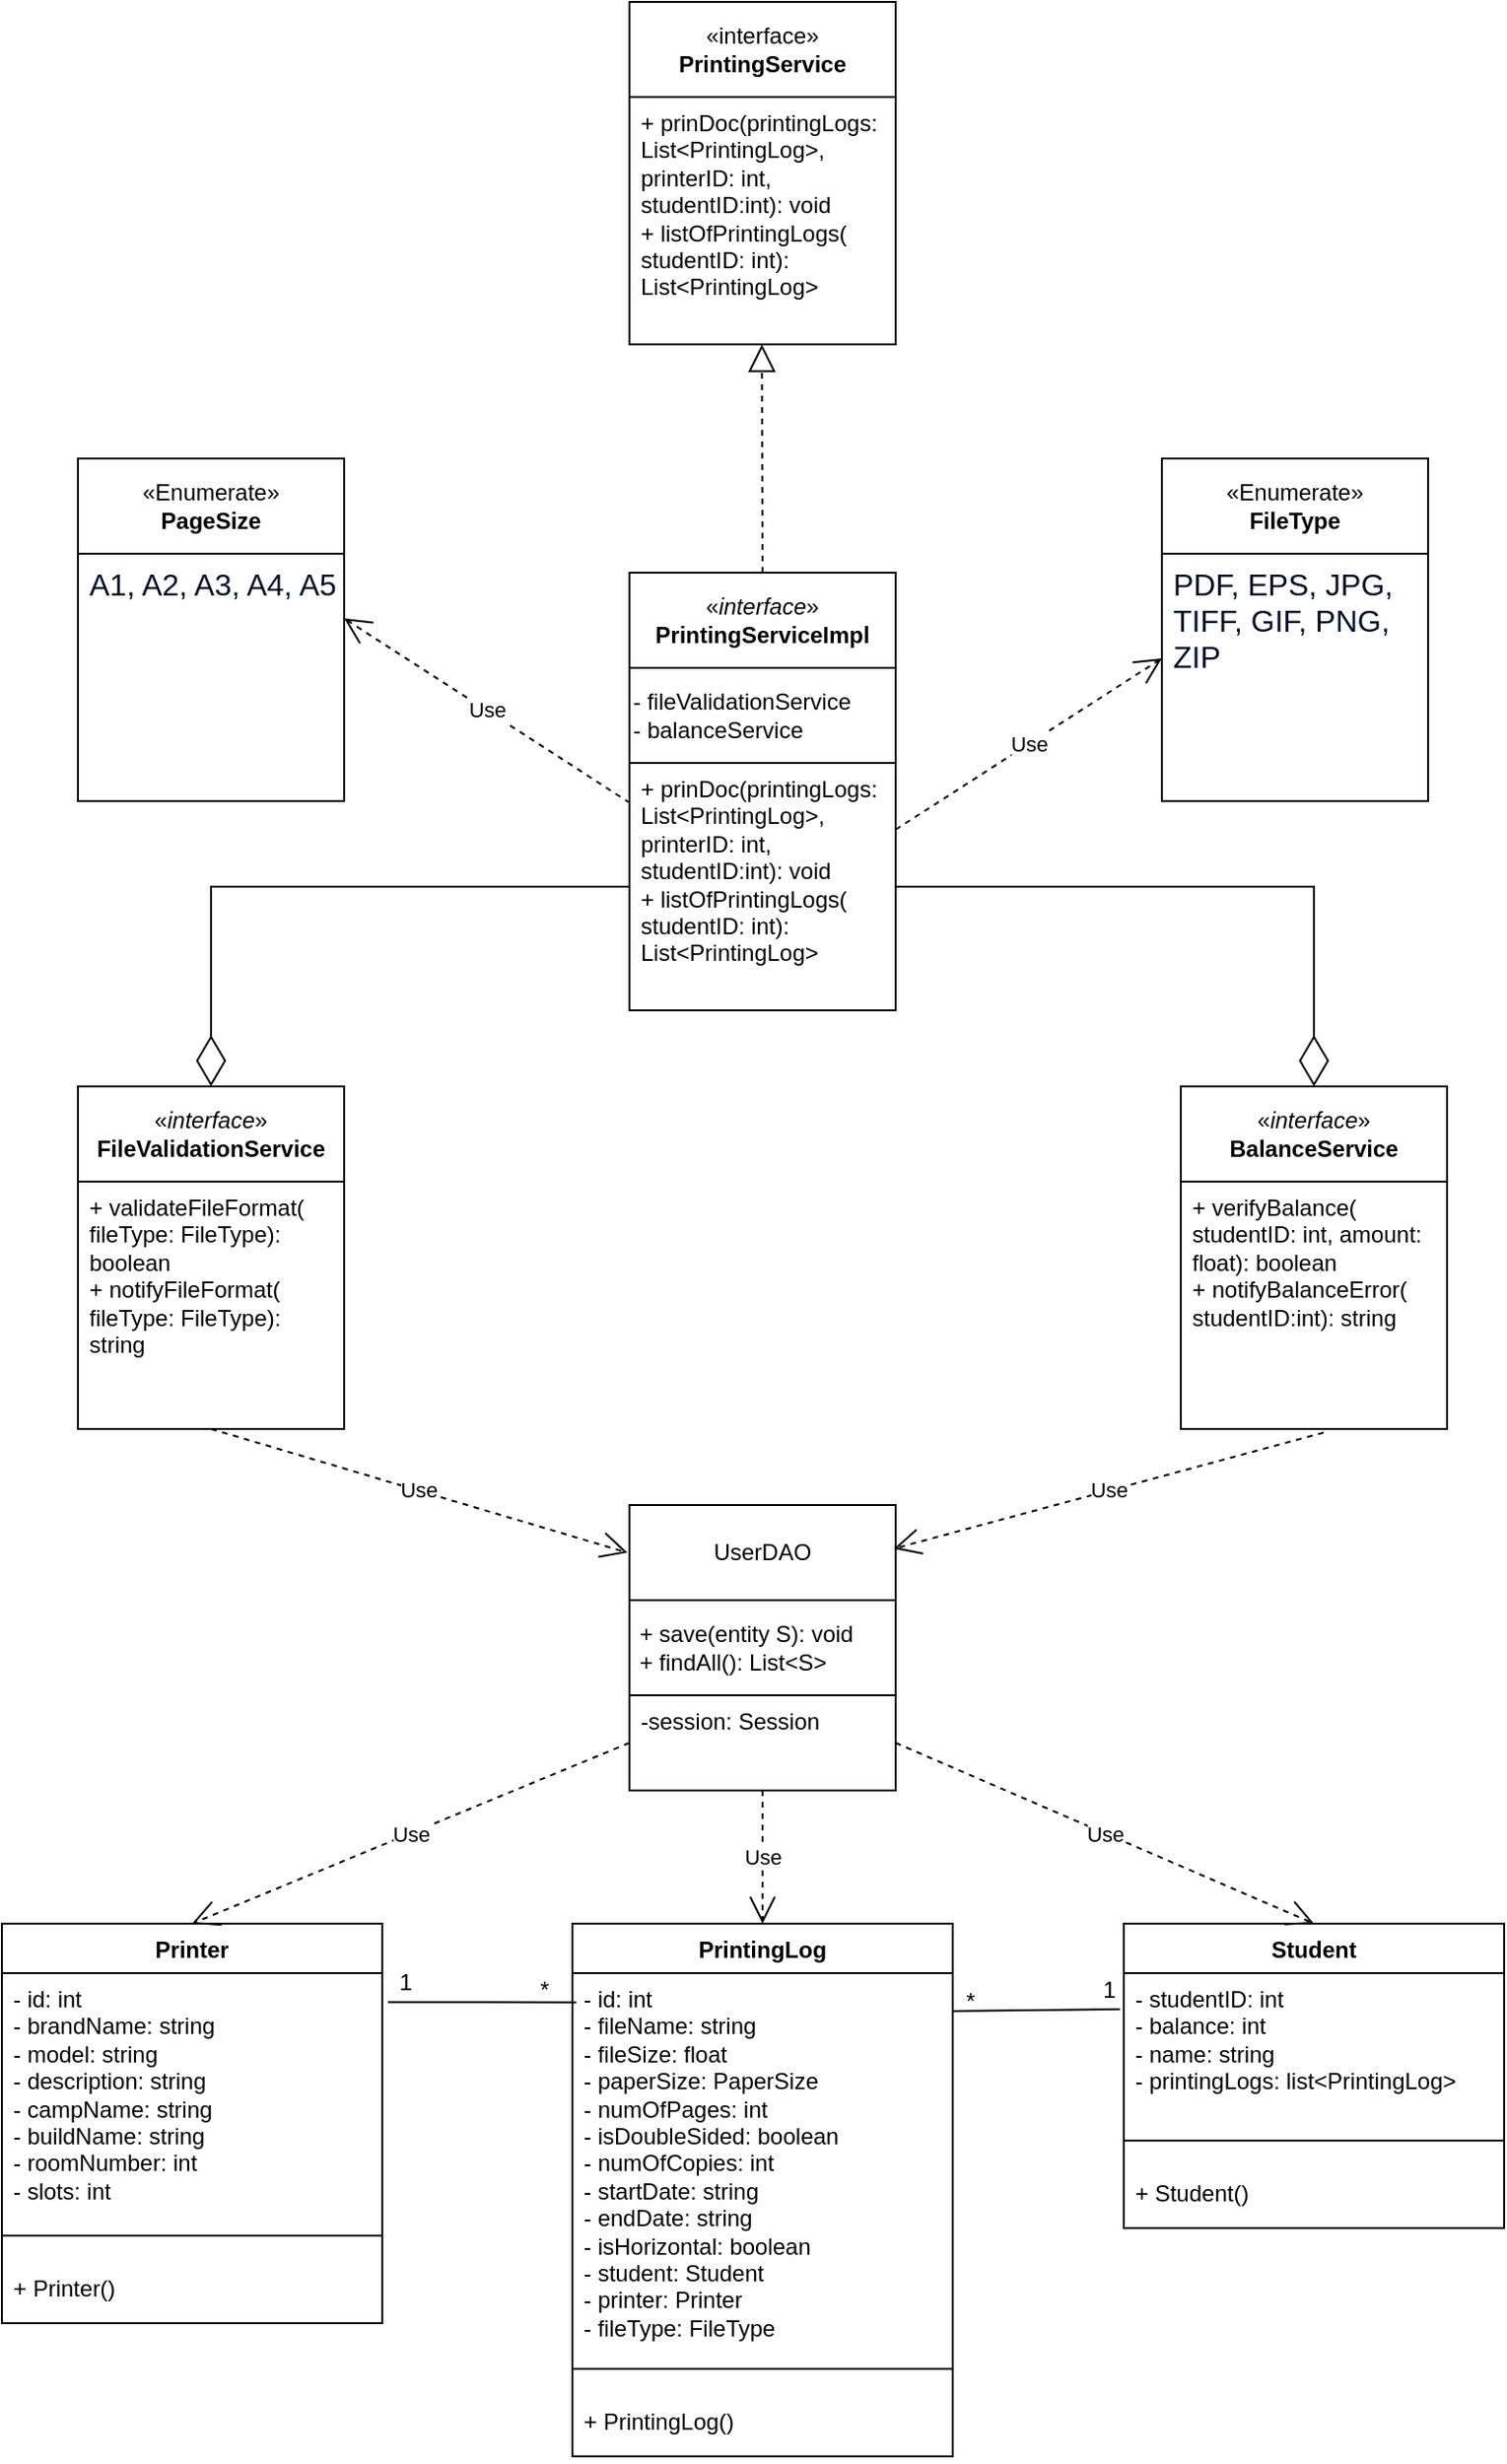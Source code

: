 <mxfile version="24.7.17">
  <diagram id="vDw3GZuYYyZ-ynexIAmI" name="Page-9">
    <mxGraphModel dx="2358" dy="1725" grid="1" gridSize="10" guides="1" tooltips="1" connect="1" arrows="1" fold="1" page="1" pageScale="1" pageWidth="850" pageHeight="1100" math="0" shadow="0">
      <root>
        <mxCell id="0" />
        <mxCell id="1" parent="0" />
        <mxCell id="O3zwm8_kzTkUwn5zVzkj-1" value="Student" style="swimlane;fontStyle=1;align=center;verticalAlign=top;childLayout=stackLayout;horizontal=1;startSize=26;horizontalStack=0;resizeParent=1;resizeParentMax=0;resizeLast=0;collapsible=1;marginBottom=0;whiteSpace=wrap;html=1;" parent="1" vertex="1">
          <mxGeometry x="280" y="790" width="200" height="160" as="geometry" />
        </mxCell>
        <mxCell id="O3zwm8_kzTkUwn5zVzkj-2" value="- studentID: int&lt;div&gt;- balance: int&lt;/div&gt;&lt;div&gt;- name: string&lt;/div&gt;&lt;div&gt;- printingLogs: list&amp;lt;PrintingLog&amp;gt;&lt;/div&gt;" style="text;strokeColor=none;fillColor=none;align=left;verticalAlign=top;spacingLeft=4;spacingRight=4;overflow=hidden;rotatable=0;points=[[0,0.5],[1,0.5]];portConstraint=eastwest;whiteSpace=wrap;html=1;" parent="O3zwm8_kzTkUwn5zVzkj-1" vertex="1">
          <mxGeometry y="26" width="200" height="74" as="geometry" />
        </mxCell>
        <mxCell id="O3zwm8_kzTkUwn5zVzkj-3" value="" style="line;strokeWidth=1;fillColor=none;align=left;verticalAlign=middle;spacingTop=-1;spacingLeft=3;spacingRight=3;rotatable=0;labelPosition=right;points=[];portConstraint=eastwest;strokeColor=inherit;" parent="O3zwm8_kzTkUwn5zVzkj-1" vertex="1">
          <mxGeometry y="100" width="200" height="28" as="geometry" />
        </mxCell>
        <mxCell id="O3zwm8_kzTkUwn5zVzkj-4" value="+ Student()" style="text;strokeColor=none;fillColor=none;align=left;verticalAlign=top;spacingLeft=4;spacingRight=4;overflow=hidden;rotatable=0;points=[[0,0.5],[1,0.5]];portConstraint=eastwest;whiteSpace=wrap;html=1;" parent="O3zwm8_kzTkUwn5zVzkj-1" vertex="1">
          <mxGeometry y="128" width="200" height="32" as="geometry" />
        </mxCell>
        <mxCell id="O3zwm8_kzTkUwn5zVzkj-5" value="PrintingLog" style="swimlane;fontStyle=1;align=center;verticalAlign=top;childLayout=stackLayout;horizontal=1;startSize=26;horizontalStack=0;resizeParent=1;resizeParentMax=0;resizeLast=0;collapsible=1;marginBottom=0;whiteSpace=wrap;html=1;" parent="1" vertex="1">
          <mxGeometry x="-10" y="790" width="200" height="280" as="geometry" />
        </mxCell>
        <mxCell id="O3zwm8_kzTkUwn5zVzkj-6" value="- id: int&lt;div&gt;- fileName: string&lt;/div&gt;&lt;div&gt;- fileSize: float&lt;/div&gt;&lt;div&gt;- paperSize: PaperSize&lt;/div&gt;&lt;div&gt;- numOfPages: int&lt;/div&gt;&lt;div&gt;- isDoubleSided: boolean&lt;br&gt;&lt;/div&gt;&lt;div&gt;- numOfCopies: int&lt;/div&gt;&lt;div&gt;- startDate: string&lt;/div&gt;&lt;div&gt;- endDate: string&lt;/div&gt;&lt;div&gt;- isHorizontal: boolean&lt;/div&gt;&lt;div&gt;- student: Student&lt;/div&gt;&lt;div&gt;- printer: Printer&lt;/div&gt;&lt;div&gt;- fileType: FileType&lt;/div&gt;" style="text;strokeColor=none;fillColor=none;align=left;verticalAlign=top;spacingLeft=4;spacingRight=4;overflow=hidden;rotatable=0;points=[[0,0.5],[1,0.5]];portConstraint=eastwest;whiteSpace=wrap;html=1;" parent="O3zwm8_kzTkUwn5zVzkj-5" vertex="1">
          <mxGeometry y="26" width="200" height="194" as="geometry" />
        </mxCell>
        <mxCell id="O3zwm8_kzTkUwn5zVzkj-7" value="" style="line;strokeWidth=1;fillColor=none;align=left;verticalAlign=middle;spacingTop=-1;spacingLeft=3;spacingRight=3;rotatable=0;labelPosition=right;points=[];portConstraint=eastwest;strokeColor=inherit;" parent="O3zwm8_kzTkUwn5zVzkj-5" vertex="1">
          <mxGeometry y="220" width="200" height="28" as="geometry" />
        </mxCell>
        <mxCell id="O3zwm8_kzTkUwn5zVzkj-8" value="+ PrintingLog()" style="text;strokeColor=none;fillColor=none;align=left;verticalAlign=top;spacingLeft=4;spacingRight=4;overflow=hidden;rotatable=0;points=[[0,0.5],[1,0.5]];portConstraint=eastwest;whiteSpace=wrap;html=1;" parent="O3zwm8_kzTkUwn5zVzkj-5" vertex="1">
          <mxGeometry y="248" width="200" height="32" as="geometry" />
        </mxCell>
        <mxCell id="O3zwm8_kzTkUwn5zVzkj-9" value="Printer" style="swimlane;fontStyle=1;align=center;verticalAlign=top;childLayout=stackLayout;horizontal=1;startSize=26;horizontalStack=0;resizeParent=1;resizeParentMax=0;resizeLast=0;collapsible=1;marginBottom=0;whiteSpace=wrap;html=1;" parent="1" vertex="1">
          <mxGeometry x="-310" y="790" width="200" height="210" as="geometry" />
        </mxCell>
        <mxCell id="O3zwm8_kzTkUwn5zVzkj-10" value="- id: int&lt;div&gt;- brandName: string&lt;/div&gt;&lt;div&gt;&lt;span style=&quot;background-color: initial;&quot;&gt;- model: string&lt;/span&gt;&lt;/div&gt;&lt;div&gt;- description: string&lt;/div&gt;&lt;div&gt;- campName: string&lt;/div&gt;&lt;div&gt;- buildName: string&lt;/div&gt;&lt;div&gt;- roomNumber: int&lt;/div&gt;&lt;div&gt;- slots: int&lt;/div&gt;" style="text;strokeColor=none;fillColor=none;align=left;verticalAlign=top;spacingLeft=4;spacingRight=4;overflow=hidden;rotatable=0;points=[[0,0.5],[1,0.5]];portConstraint=eastwest;whiteSpace=wrap;html=1;" parent="O3zwm8_kzTkUwn5zVzkj-9" vertex="1">
          <mxGeometry y="26" width="200" height="124" as="geometry" />
        </mxCell>
        <mxCell id="O3zwm8_kzTkUwn5zVzkj-11" value="" style="line;strokeWidth=1;fillColor=none;align=left;verticalAlign=middle;spacingTop=-1;spacingLeft=3;spacingRight=3;rotatable=0;labelPosition=right;points=[];portConstraint=eastwest;strokeColor=inherit;" parent="O3zwm8_kzTkUwn5zVzkj-9" vertex="1">
          <mxGeometry y="150" width="200" height="28" as="geometry" />
        </mxCell>
        <mxCell id="O3zwm8_kzTkUwn5zVzkj-12" value="+ Printer()" style="text;strokeColor=none;fillColor=none;align=left;verticalAlign=top;spacingLeft=4;spacingRight=4;overflow=hidden;rotatable=0;points=[[0,0.5],[1,0.5]];portConstraint=eastwest;whiteSpace=wrap;html=1;" parent="O3zwm8_kzTkUwn5zVzkj-9" vertex="1">
          <mxGeometry y="178" width="200" height="32" as="geometry" />
        </mxCell>
        <mxCell id="FLDLXC8c2ofxVLkmpWlf-1" value="" style="endArrow=none;html=1;rounded=0;entryX=0.01;entryY=0.079;entryDx=0;entryDy=0;entryPerimeter=0;exitX=1.015;exitY=0.123;exitDx=0;exitDy=0;exitPerimeter=0;" parent="1" source="O3zwm8_kzTkUwn5zVzkj-10" target="O3zwm8_kzTkUwn5zVzkj-6" edge="1">
          <mxGeometry width="50" height="50" relative="1" as="geometry">
            <mxPoint x="-370" y="1120" as="sourcePoint" />
            <mxPoint x="-320" y="1070" as="targetPoint" />
          </mxGeometry>
        </mxCell>
        <mxCell id="FLDLXC8c2ofxVLkmpWlf-3" value="*" style="text;html=1;align=center;verticalAlign=middle;resizable=0;points=[];autosize=1;strokeColor=none;fillColor=none;" parent="1" vertex="1">
          <mxGeometry x="-40" y="810" width="30" height="30" as="geometry" />
        </mxCell>
        <mxCell id="FLDLXC8c2ofxVLkmpWlf-4" value="1" style="text;html=1;align=center;verticalAlign=middle;resizable=0;points=[];autosize=1;strokeColor=none;fillColor=none;" parent="1" vertex="1">
          <mxGeometry x="-113" y="806" width="30" height="30" as="geometry" />
        </mxCell>
        <mxCell id="FLDLXC8c2ofxVLkmpWlf-5" value="" style="endArrow=none;html=1;rounded=0;exitX=1.015;exitY=0.123;exitDx=0;exitDy=0;exitPerimeter=0;" parent="1" edge="1">
          <mxGeometry width="50" height="50" relative="1" as="geometry">
            <mxPoint x="190" y="836" as="sourcePoint" />
            <mxPoint x="278" y="835" as="targetPoint" />
          </mxGeometry>
        </mxCell>
        <mxCell id="FLDLXC8c2ofxVLkmpWlf-6" value="*" style="text;html=1;align=center;verticalAlign=middle;resizable=0;points=[];autosize=1;strokeColor=none;fillColor=none;" parent="1" vertex="1">
          <mxGeometry x="184" y="816" width="30" height="30" as="geometry" />
        </mxCell>
        <mxCell id="FLDLXC8c2ofxVLkmpWlf-7" value="1" style="text;html=1;align=center;verticalAlign=middle;resizable=0;points=[];autosize=1;strokeColor=none;fillColor=none;" parent="1" vertex="1">
          <mxGeometry x="257" y="810" width="30" height="30" as="geometry" />
        </mxCell>
        <mxCell id="FLDLXC8c2ofxVLkmpWlf-13" value="«interface»&lt;br&gt;&lt;b&gt;PrintingService&lt;/b&gt;" style="swimlane;fontStyle=0;childLayout=stackLayout;horizontal=1;startSize=50;fillColor=none;horizontalStack=0;resizeParent=1;resizeParentMax=0;resizeLast=0;collapsible=1;marginBottom=0;whiteSpace=wrap;html=1;" parent="1" vertex="1">
          <mxGeometry x="20" y="-220" width="140" height="180" as="geometry" />
        </mxCell>
        <mxCell id="FLDLXC8c2ofxVLkmpWlf-14" value="+ prinDoc(printingLogs:&lt;div&gt;List&amp;lt;PrintingLog&amp;gt;, printerID: int, studentID:int): void&lt;/div&gt;&lt;div&gt;+ listOfPrintingLogs(&lt;/div&gt;&lt;div&gt;studentID: int): List&amp;lt;PrintingLog&amp;gt;&lt;/div&gt;" style="text;strokeColor=none;fillColor=none;align=left;verticalAlign=top;spacingLeft=4;spacingRight=4;overflow=hidden;rotatable=0;points=[[0,0.5],[1,0.5]];portConstraint=eastwest;whiteSpace=wrap;html=1;" parent="FLDLXC8c2ofxVLkmpWlf-13" vertex="1">
          <mxGeometry y="50" width="140" height="130" as="geometry" />
        </mxCell>
        <mxCell id="FLDLXC8c2ofxVLkmpWlf-17" value="" style="endArrow=block;dashed=1;endFill=0;endSize=12;html=1;rounded=0;exitX=0.5;exitY=0;exitDx=0;exitDy=0;" parent="1" source="FLDLXC8c2ofxVLkmpWlf-18" edge="1">
          <mxGeometry width="160" relative="1" as="geometry">
            <mxPoint x="89.66" y="70" as="sourcePoint" />
            <mxPoint x="89.66" y="-40" as="targetPoint" />
          </mxGeometry>
        </mxCell>
        <mxCell id="FLDLXC8c2ofxVLkmpWlf-18" value="«&lt;i&gt;interface&lt;/i&gt;»&lt;br&gt;&lt;b&gt;PrintingServiceImpl&lt;/b&gt;" style="swimlane;fontStyle=0;childLayout=stackLayout;horizontal=1;startSize=50;fillColor=none;horizontalStack=0;resizeParent=1;resizeParentMax=0;resizeLast=0;collapsible=1;marginBottom=0;whiteSpace=wrap;html=1;" parent="1" vertex="1">
          <mxGeometry x="20" y="80" width="140" height="230" as="geometry" />
        </mxCell>
        <mxCell id="IyWA2aXjiLLQtU1UvueA-35" value="&lt;span style=&quot;&quot;&gt;- fileValidationService&lt;/span&gt;&lt;div style=&quot;&quot;&gt;- balanceService&lt;/div&gt;" style="html=1;whiteSpace=wrap;align=left;" parent="FLDLXC8c2ofxVLkmpWlf-18" vertex="1">
          <mxGeometry y="50" width="140" height="50" as="geometry" />
        </mxCell>
        <mxCell id="FLDLXC8c2ofxVLkmpWlf-20" value="+ prinDoc(printingLogs:&lt;div&gt;List&amp;lt;PrintingLog&amp;gt;, printerID: int, studentID:int): void&lt;/div&gt;&lt;div&gt;+ listOfPrintingLogs(&lt;/div&gt;&lt;div&gt;studentID: int): List&amp;lt;PrintingLog&amp;gt;&lt;/div&gt;" style="text;strokeColor=none;fillColor=none;align=left;verticalAlign=top;spacingLeft=4;spacingRight=4;overflow=hidden;rotatable=0;points=[[0,0.5],[1,0.5]];portConstraint=eastwest;whiteSpace=wrap;html=1;" parent="FLDLXC8c2ofxVLkmpWlf-18" vertex="1">
          <mxGeometry y="100" width="140" height="130" as="geometry" />
        </mxCell>
        <mxCell id="IyWA2aXjiLLQtU1UvueA-4" value="«&lt;i&gt;interface&lt;/i&gt;»&lt;br&gt;&lt;b&gt;BalanceService&lt;/b&gt;" style="swimlane;fontStyle=0;childLayout=stackLayout;horizontal=1;startSize=50;fillColor=none;horizontalStack=0;resizeParent=1;resizeParentMax=0;resizeLast=0;collapsible=1;marginBottom=0;whiteSpace=wrap;html=1;" parent="1" vertex="1">
          <mxGeometry x="310" y="350" width="140" height="180" as="geometry" />
        </mxCell>
        <mxCell id="IyWA2aXjiLLQtU1UvueA-6" value="+ verifyBalance(&lt;div&gt;studentID: int, amount: float): boolean&lt;/div&gt;&lt;div&gt;+ notifyBalanceError(&lt;/div&gt;&lt;div&gt;studentID:int): string&lt;/div&gt;" style="text;strokeColor=none;fillColor=none;align=left;verticalAlign=top;spacingLeft=4;spacingRight=4;overflow=hidden;rotatable=0;points=[[0,0.5],[1,0.5]];portConstraint=eastwest;whiteSpace=wrap;html=1;" parent="IyWA2aXjiLLQtU1UvueA-4" vertex="1">
          <mxGeometry y="50" width="140" height="130" as="geometry" />
        </mxCell>
        <mxCell id="IyWA2aXjiLLQtU1UvueA-7" value="«&lt;i&gt;interface&lt;/i&gt;»&lt;br&gt;&lt;b&gt;FileValidationService&lt;/b&gt;" style="swimlane;fontStyle=0;childLayout=stackLayout;horizontal=1;startSize=50;fillColor=none;horizontalStack=0;resizeParent=1;resizeParentMax=0;resizeLast=0;collapsible=1;marginBottom=0;whiteSpace=wrap;html=1;" parent="1" vertex="1">
          <mxGeometry x="-270" y="350" width="140" height="180" as="geometry" />
        </mxCell>
        <mxCell id="IyWA2aXjiLLQtU1UvueA-9" value="+ validateFileFormat(&lt;div&gt;fileType: FileType): boolean&lt;/div&gt;&lt;div&gt;+ notifyFileFormat( fileType: FileType): string&lt;/div&gt;" style="text;strokeColor=none;fillColor=none;align=left;verticalAlign=top;spacingLeft=4;spacingRight=4;overflow=hidden;rotatable=0;points=[[0,0.5],[1,0.5]];portConstraint=eastwest;whiteSpace=wrap;html=1;" parent="IyWA2aXjiLLQtU1UvueA-7" vertex="1">
          <mxGeometry y="50" width="140" height="130" as="geometry" />
        </mxCell>
        <mxCell id="IyWA2aXjiLLQtU1UvueA-10" value="«Enumerate»&lt;br&gt;&lt;b&gt;FileType&lt;/b&gt;" style="swimlane;fontStyle=0;childLayout=stackLayout;horizontal=1;startSize=50;fillColor=none;horizontalStack=0;resizeParent=1;resizeParentMax=0;resizeLast=0;collapsible=1;marginBottom=0;whiteSpace=wrap;html=1;" parent="1" vertex="1">
          <mxGeometry x="300" y="20" width="140" height="180" as="geometry" />
        </mxCell>
        <mxCell id="IyWA2aXjiLLQtU1UvueA-11" value="&lt;span style=&quot;color: rgb(4, 12, 40); font-family: &amp;quot;Google Sans&amp;quot;, Arial, sans-serif; font-size: 16px; background-color: rgb(255, 255, 255);&quot;&gt;PDF, EPS, JPG, TIFF, GIF, PNG, ZIP&lt;/span&gt;" style="text;strokeColor=none;fillColor=none;align=left;verticalAlign=top;spacingLeft=4;spacingRight=4;overflow=hidden;rotatable=0;points=[[0,0.5],[1,0.5]];portConstraint=eastwest;whiteSpace=wrap;html=1;" parent="IyWA2aXjiLLQtU1UvueA-10" vertex="1">
          <mxGeometry y="50" width="140" height="130" as="geometry" />
        </mxCell>
        <mxCell id="IyWA2aXjiLLQtU1UvueA-12" value="«Enumerate»&lt;br&gt;&lt;b&gt;PageSize&lt;/b&gt;" style="swimlane;fontStyle=0;childLayout=stackLayout;horizontal=1;startSize=50;fillColor=none;horizontalStack=0;resizeParent=1;resizeParentMax=0;resizeLast=0;collapsible=1;marginBottom=0;whiteSpace=wrap;html=1;" parent="1" vertex="1">
          <mxGeometry x="-270" y="20" width="140" height="180" as="geometry" />
        </mxCell>
        <mxCell id="IyWA2aXjiLLQtU1UvueA-13" value="&lt;font face=&quot;Google Sans, Arial, sans-serif&quot; color=&quot;#040c28&quot;&gt;&lt;span style=&quot;font-size: 16px; background-color: rgb(255, 255, 255);&quot;&gt;A1, A2, A3, A4, A5&lt;/span&gt;&lt;/font&gt;" style="text;strokeColor=none;fillColor=none;align=left;verticalAlign=top;spacingLeft=4;spacingRight=4;overflow=hidden;rotatable=0;points=[[0,0.5],[1,0.5]];portConstraint=eastwest;whiteSpace=wrap;html=1;" parent="IyWA2aXjiLLQtU1UvueA-12" vertex="1">
          <mxGeometry y="50" width="140" height="130" as="geometry" />
        </mxCell>
        <mxCell id="IyWA2aXjiLLQtU1UvueA-14" value="UserDAO" style="swimlane;fontStyle=0;childLayout=stackLayout;horizontal=1;startSize=50;fillColor=none;horizontalStack=0;resizeParent=1;resizeParentMax=0;resizeLast=0;collapsible=1;marginBottom=0;whiteSpace=wrap;html=1;" parent="1" vertex="1">
          <mxGeometry x="20" y="570" width="140" height="150" as="geometry" />
        </mxCell>
        <mxCell id="EpyvIytc23RXGTYjSKD1-2" value="&amp;nbsp;+ save(entity S): void&lt;div&gt;&amp;nbsp;+ findAll(): List&amp;lt;S&amp;gt;&lt;/div&gt;" style="html=1;whiteSpace=wrap;align=left;" parent="IyWA2aXjiLLQtU1UvueA-14" vertex="1">
          <mxGeometry y="50" width="140" height="50" as="geometry" />
        </mxCell>
        <mxCell id="EpyvIytc23RXGTYjSKD1-1" value="-session: Session" style="text;strokeColor=none;fillColor=none;align=left;verticalAlign=top;spacingLeft=4;spacingRight=4;overflow=hidden;rotatable=0;points=[[0,0.5],[1,0.5]];portConstraint=eastwest;whiteSpace=wrap;html=1;" parent="IyWA2aXjiLLQtU1UvueA-14" vertex="1">
          <mxGeometry y="100" width="140" height="50" as="geometry" />
        </mxCell>
        <mxCell id="IyWA2aXjiLLQtU1UvueA-16" value="Use" style="endArrow=open;endSize=12;dashed=1;html=1;rounded=0;exitX=1;exitY=0.5;exitDx=0;exitDy=0;" parent="1" edge="1">
          <mxGeometry width="160" relative="1" as="geometry">
            <mxPoint x="160" y="215" as="sourcePoint" />
            <mxPoint x="300" y="125" as="targetPoint" />
          </mxGeometry>
        </mxCell>
        <mxCell id="IyWA2aXjiLLQtU1UvueA-17" value="Use" style="endArrow=open;endSize=12;dashed=1;html=1;rounded=0;exitX=0.002;exitY=0.3;exitDx=0;exitDy=0;exitPerimeter=0;" parent="1" edge="1">
          <mxGeometry width="160" relative="1" as="geometry">
            <mxPoint x="20.28" y="201.0" as="sourcePoint" />
            <mxPoint x="-130" y="104" as="targetPoint" />
          </mxGeometry>
        </mxCell>
        <mxCell id="IyWA2aXjiLLQtU1UvueA-31" value="Use" style="endArrow=open;endSize=12;dashed=1;html=1;rounded=0;exitX=0;exitY=0.5;exitDx=0;exitDy=0;entryX=0.5;entryY=0;entryDx=0;entryDy=0;" parent="1" target="O3zwm8_kzTkUwn5zVzkj-9" edge="1">
          <mxGeometry width="160" relative="1" as="geometry">
            <mxPoint x="20" y="695" as="sourcePoint" />
            <mxPoint x="-130" y="661" as="targetPoint" />
          </mxGeometry>
        </mxCell>
        <mxCell id="IyWA2aXjiLLQtU1UvueA-32" value="Use" style="endArrow=open;endSize=12;dashed=1;html=1;rounded=0;exitX=1;exitY=0.5;exitDx=0;exitDy=0;entryX=0.5;entryY=0;entryDx=0;entryDy=0;" parent="1" target="O3zwm8_kzTkUwn5zVzkj-1" edge="1">
          <mxGeometry width="160" relative="1" as="geometry">
            <mxPoint x="160" y="695" as="sourcePoint" />
            <mxPoint x="-110" y="124" as="targetPoint" />
          </mxGeometry>
        </mxCell>
        <mxCell id="IyWA2aXjiLLQtU1UvueA-33" value="Use" style="endArrow=open;endSize=12;dashed=1;html=1;rounded=0;entryX=0.5;entryY=0;entryDx=0;entryDy=0;" parent="1" target="O3zwm8_kzTkUwn5zVzkj-5" edge="1">
          <mxGeometry width="160" relative="1" as="geometry">
            <mxPoint x="90" y="720" as="sourcePoint" />
            <mxPoint x="-10" y="751" as="targetPoint" />
          </mxGeometry>
        </mxCell>
        <mxCell id="EpyvIytc23RXGTYjSKD1-3" value="Use" style="endArrow=open;endSize=12;dashed=1;html=1;rounded=0;entryX=-0.007;entryY=0.167;entryDx=0;entryDy=0;entryPerimeter=0;" parent="1" target="IyWA2aXjiLLQtU1UvueA-14" edge="1">
          <mxGeometry width="160" relative="1" as="geometry">
            <mxPoint x="-200" y="530" as="sourcePoint" />
            <mxPoint x="-40" y="530" as="targetPoint" />
          </mxGeometry>
        </mxCell>
        <mxCell id="EpyvIytc23RXGTYjSKD1-5" value="Use" style="endArrow=open;endSize=12;dashed=1;html=1;rounded=0;entryX=0.993;entryY=0.153;entryDx=0;entryDy=0;entryPerimeter=0;exitX=0.536;exitY=1.015;exitDx=0;exitDy=0;exitPerimeter=0;" parent="1" source="IyWA2aXjiLLQtU1UvueA-6" target="IyWA2aXjiLLQtU1UvueA-14" edge="1">
          <mxGeometry width="160" relative="1" as="geometry">
            <mxPoint x="-190" y="540" as="sourcePoint" />
            <mxPoint x="29" y="605" as="targetPoint" />
          </mxGeometry>
        </mxCell>
        <mxCell id="OwmhQP8nZRP0zUjcRTl4-1" value="" style="endArrow=diamondThin;endFill=0;endSize=24;html=1;rounded=0;entryX=0.5;entryY=0;entryDx=0;entryDy=0;exitX=0;exitY=0.5;exitDx=0;exitDy=0;" edge="1" parent="1" source="FLDLXC8c2ofxVLkmpWlf-20" target="IyWA2aXjiLLQtU1UvueA-7">
          <mxGeometry width="160" relative="1" as="geometry">
            <mxPoint x="-280" y="670" as="sourcePoint" />
            <mxPoint x="-120" y="670" as="targetPoint" />
            <Array as="points">
              <mxPoint x="-200" y="245" />
            </Array>
          </mxGeometry>
        </mxCell>
        <mxCell id="OwmhQP8nZRP0zUjcRTl4-2" value="" style="endArrow=diamondThin;endFill=0;endSize=24;html=1;rounded=0;entryX=0.5;entryY=0;entryDx=0;entryDy=0;exitX=1;exitY=0.5;exitDx=0;exitDy=0;" edge="1" parent="1" source="FLDLXC8c2ofxVLkmpWlf-20" target="IyWA2aXjiLLQtU1UvueA-4">
          <mxGeometry width="160" relative="1" as="geometry">
            <mxPoint x="30" y="255" as="sourcePoint" />
            <mxPoint x="-190" y="360" as="targetPoint" />
            <Array as="points">
              <mxPoint x="380" y="245" />
            </Array>
          </mxGeometry>
        </mxCell>
      </root>
    </mxGraphModel>
  </diagram>
</mxfile>
